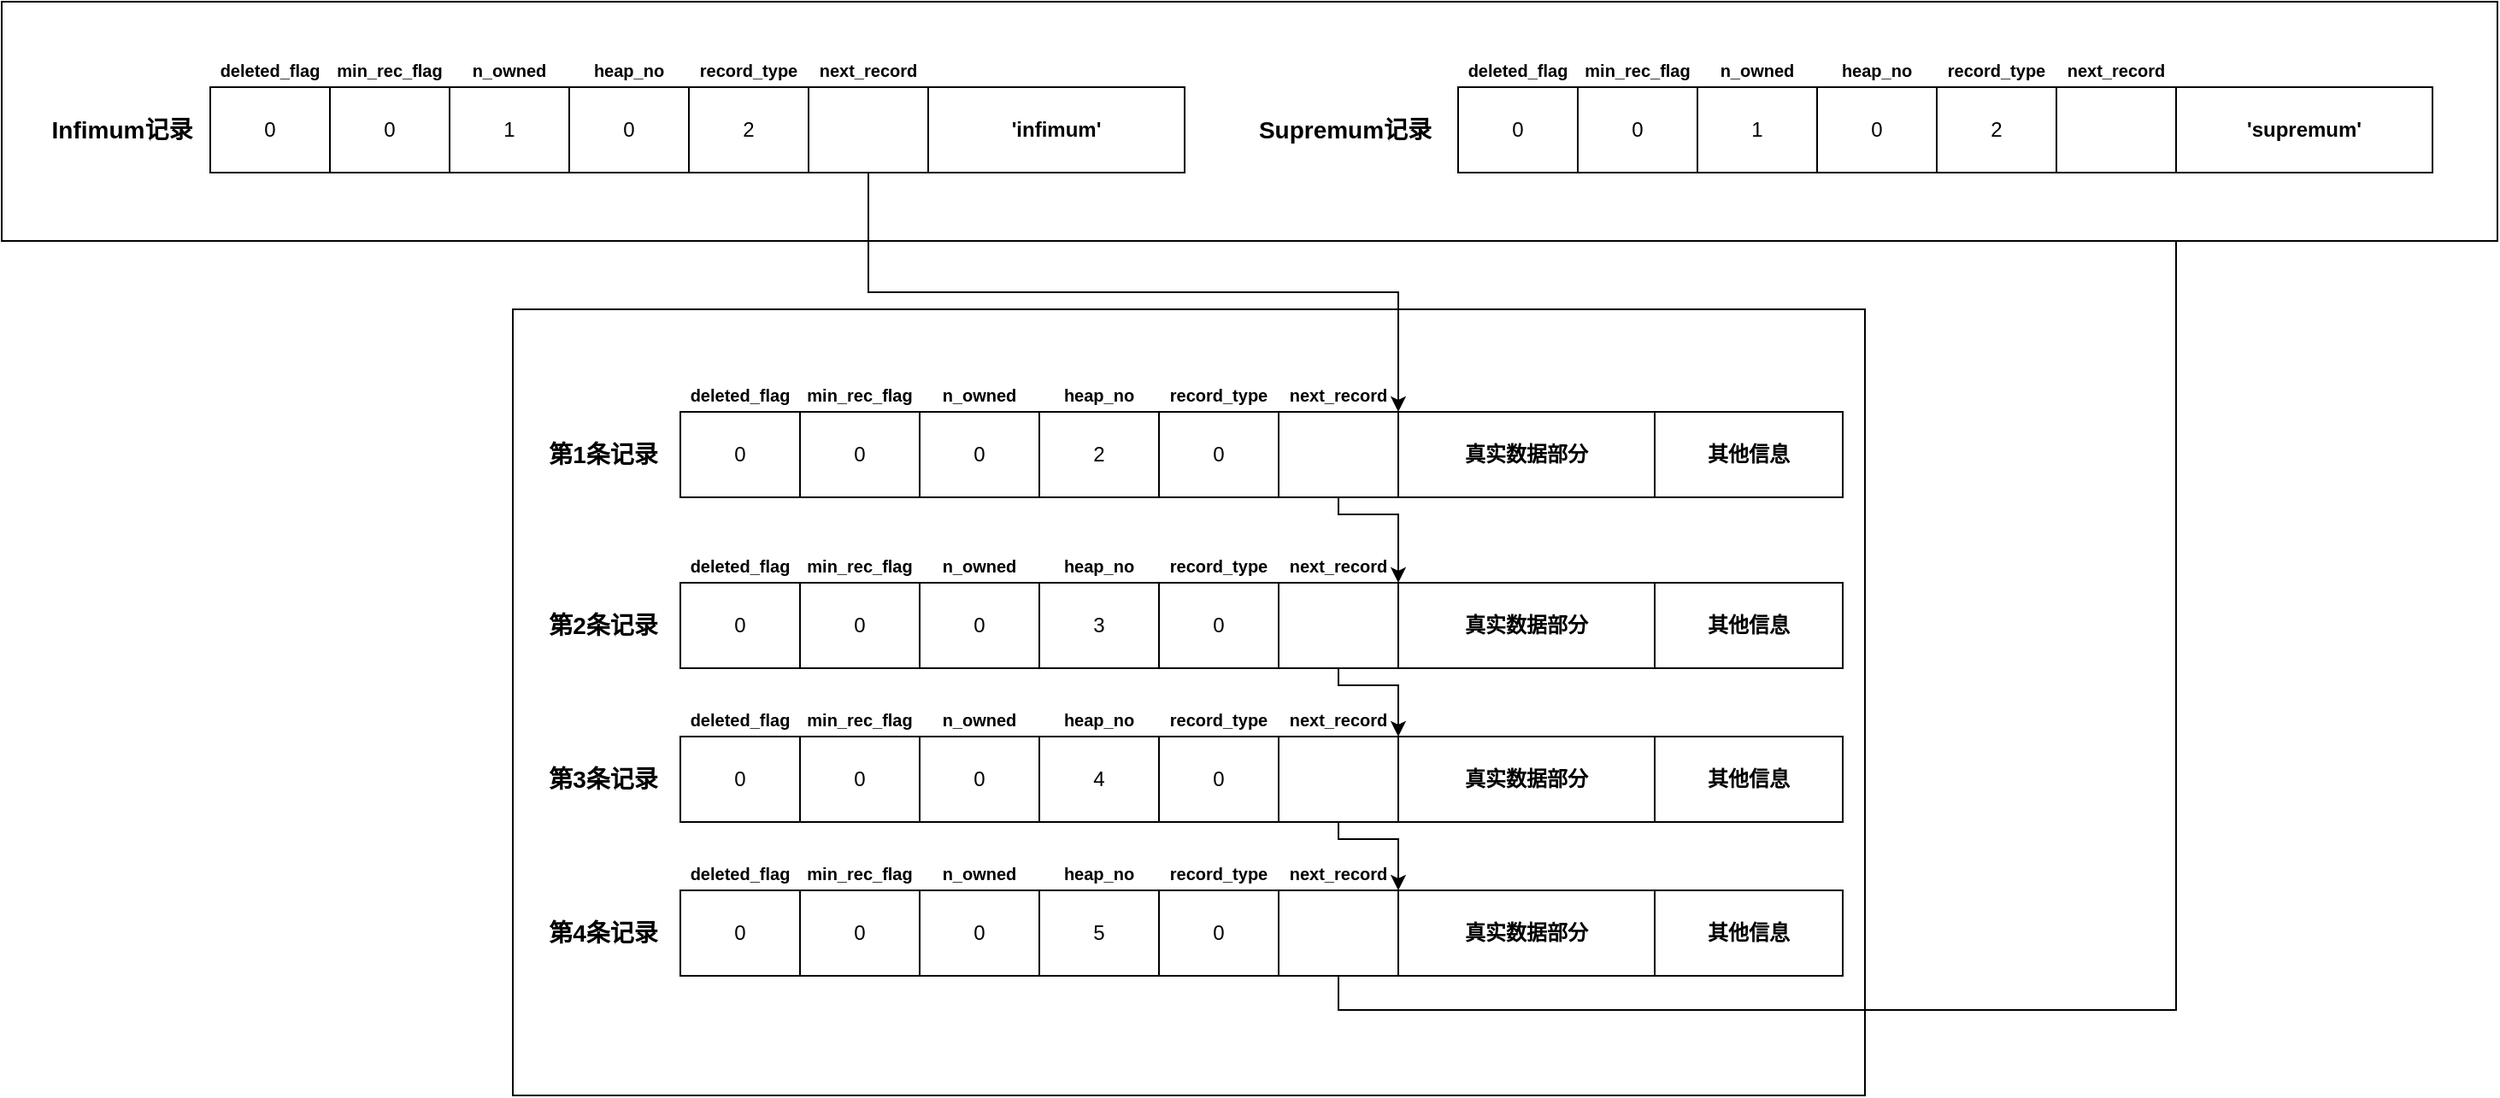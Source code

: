 <mxfile version="15.2.7" type="device"><diagram id="oY5gzs4fNJmkHxFsmwgs" name="第 1 页"><mxGraphModel dx="2290" dy="846" grid="1" gridSize="10" guides="1" tooltips="1" connect="1" arrows="1" fold="1" page="1" pageScale="1" pageWidth="827" pageHeight="1169" math="0" shadow="0"><root><mxCell id="0"/><mxCell id="1" parent="0"/><mxCell id="jvcfzouSwRUh6_X2hWty-1" value="" style="rounded=0;whiteSpace=wrap;html=1;" vertex="1" parent="1"><mxGeometry x="19" y="190" width="791" height="460" as="geometry"/></mxCell><mxCell id="jvcfzouSwRUh6_X2hWty-2" value="0" style="rounded=0;whiteSpace=wrap;html=1;" vertex="1" parent="1"><mxGeometry x="117" y="250" width="70" height="50" as="geometry"/></mxCell><mxCell id="jvcfzouSwRUh6_X2hWty-3" value="&lt;b&gt;&lt;font style=&quot;font-size: 10px&quot;&gt;deleted_flag&lt;/font&gt;&lt;/b&gt;" style="text;html=1;strokeColor=none;fillColor=none;align=center;verticalAlign=middle;whiteSpace=wrap;rounded=0;" vertex="1" parent="1"><mxGeometry x="132" y="230" width="40" height="20" as="geometry"/></mxCell><mxCell id="jvcfzouSwRUh6_X2hWty-4" value="0" style="rounded=0;whiteSpace=wrap;html=1;" vertex="1" parent="1"><mxGeometry x="187" y="250" width="70" height="50" as="geometry"/></mxCell><mxCell id="jvcfzouSwRUh6_X2hWty-5" value="&lt;b&gt;&lt;font style=&quot;font-size: 10px&quot;&gt;min_rec_flag&lt;/font&gt;&lt;/b&gt;" style="text;html=1;strokeColor=none;fillColor=none;align=center;verticalAlign=middle;whiteSpace=wrap;rounded=0;" vertex="1" parent="1"><mxGeometry x="202" y="230" width="40" height="20" as="geometry"/></mxCell><mxCell id="jvcfzouSwRUh6_X2hWty-7" value="0" style="rounded=0;whiteSpace=wrap;html=1;" vertex="1" parent="1"><mxGeometry x="257" y="250" width="70" height="50" as="geometry"/></mxCell><mxCell id="jvcfzouSwRUh6_X2hWty-8" value="&lt;b&gt;&lt;font style=&quot;font-size: 10px&quot;&gt;n_owned&lt;/font&gt;&lt;/b&gt;" style="text;html=1;strokeColor=none;fillColor=none;align=center;verticalAlign=middle;whiteSpace=wrap;rounded=0;" vertex="1" parent="1"><mxGeometry x="272" y="230" width="40" height="20" as="geometry"/></mxCell><mxCell id="jvcfzouSwRUh6_X2hWty-9" value="2" style="rounded=0;whiteSpace=wrap;html=1;" vertex="1" parent="1"><mxGeometry x="327" y="250" width="70" height="50" as="geometry"/></mxCell><mxCell id="jvcfzouSwRUh6_X2hWty-10" value="&lt;b&gt;&lt;font style=&quot;font-size: 10px&quot;&gt;heap_no&lt;/font&gt;&lt;/b&gt;" style="text;html=1;strokeColor=none;fillColor=none;align=center;verticalAlign=middle;whiteSpace=wrap;rounded=0;" vertex="1" parent="1"><mxGeometry x="342" y="230" width="40" height="20" as="geometry"/></mxCell><mxCell id="jvcfzouSwRUh6_X2hWty-11" value="0" style="rounded=0;whiteSpace=wrap;html=1;" vertex="1" parent="1"><mxGeometry x="397" y="250" width="70" height="50" as="geometry"/></mxCell><mxCell id="jvcfzouSwRUh6_X2hWty-12" value="&lt;b&gt;&lt;font style=&quot;font-size: 10px&quot;&gt;record_type&lt;/font&gt;&lt;/b&gt;" style="text;html=1;strokeColor=none;fillColor=none;align=center;verticalAlign=middle;whiteSpace=wrap;rounded=0;" vertex="1" parent="1"><mxGeometry x="412" y="230" width="40" height="20" as="geometry"/></mxCell><mxCell id="jvcfzouSwRUh6_X2hWty-67" style="edgeStyle=orthogonalEdgeStyle;rounded=0;orthogonalLoop=1;jettySize=auto;html=1;exitX=0.5;exitY=1;exitDx=0;exitDy=0;entryX=0;entryY=0;entryDx=0;entryDy=0;" edge="1" parent="1" source="jvcfzouSwRUh6_X2hWty-13" target="jvcfzouSwRUh6_X2hWty-34"><mxGeometry relative="1" as="geometry"><Array as="points"><mxPoint x="502" y="310"/><mxPoint x="537" y="310"/></Array></mxGeometry></mxCell><mxCell id="jvcfzouSwRUh6_X2hWty-13" value="" style="rounded=0;whiteSpace=wrap;html=1;" vertex="1" parent="1"><mxGeometry x="467" y="250" width="70" height="50" as="geometry"/></mxCell><mxCell id="jvcfzouSwRUh6_X2hWty-14" value="&lt;b&gt;&lt;font style=&quot;font-size: 10px&quot;&gt;next_record&lt;/font&gt;&lt;/b&gt;" style="text;html=1;strokeColor=none;fillColor=none;align=center;verticalAlign=middle;whiteSpace=wrap;rounded=0;" vertex="1" parent="1"><mxGeometry x="482" y="230" width="40" height="20" as="geometry"/></mxCell><mxCell id="jvcfzouSwRUh6_X2hWty-15" value="&lt;b&gt;真实数据部分&lt;/b&gt;" style="rounded=0;whiteSpace=wrap;html=1;" vertex="1" parent="1"><mxGeometry x="537" y="250" width="150" height="50" as="geometry"/></mxCell><mxCell id="jvcfzouSwRUh6_X2hWty-20" value="&lt;b&gt;其他信息&lt;/b&gt;" style="rounded=0;whiteSpace=wrap;html=1;" vertex="1" parent="1"><mxGeometry x="687" y="250" width="110" height="50" as="geometry"/></mxCell><mxCell id="jvcfzouSwRUh6_X2hWty-21" value="&lt;b&gt;&lt;font style=&quot;font-size: 14px&quot;&gt;第1条记录&lt;/font&gt;&lt;/b&gt;" style="text;html=1;strokeColor=none;fillColor=none;align=center;verticalAlign=middle;whiteSpace=wrap;rounded=0;" vertex="1" parent="1"><mxGeometry x="37" y="265" width="70" height="20" as="geometry"/></mxCell><mxCell id="jvcfzouSwRUh6_X2hWty-22" value="0" style="rounded=0;whiteSpace=wrap;html=1;" vertex="1" parent="1"><mxGeometry x="117" y="350" width="70" height="50" as="geometry"/></mxCell><mxCell id="jvcfzouSwRUh6_X2hWty-23" value="&lt;b&gt;&lt;font style=&quot;font-size: 10px&quot;&gt;deleted_flag&lt;/font&gt;&lt;/b&gt;" style="text;html=1;strokeColor=none;fillColor=none;align=center;verticalAlign=middle;whiteSpace=wrap;rounded=0;" vertex="1" parent="1"><mxGeometry x="132" y="330" width="40" height="20" as="geometry"/></mxCell><mxCell id="jvcfzouSwRUh6_X2hWty-24" value="0" style="rounded=0;whiteSpace=wrap;html=1;" vertex="1" parent="1"><mxGeometry x="187" y="350" width="70" height="50" as="geometry"/></mxCell><mxCell id="jvcfzouSwRUh6_X2hWty-25" value="&lt;b&gt;&lt;font style=&quot;font-size: 10px&quot;&gt;min_rec_flag&lt;/font&gt;&lt;/b&gt;" style="text;html=1;strokeColor=none;fillColor=none;align=center;verticalAlign=middle;whiteSpace=wrap;rounded=0;" vertex="1" parent="1"><mxGeometry x="202" y="330" width="40" height="20" as="geometry"/></mxCell><mxCell id="jvcfzouSwRUh6_X2hWty-26" value="0" style="rounded=0;whiteSpace=wrap;html=1;" vertex="1" parent="1"><mxGeometry x="257" y="350" width="70" height="50" as="geometry"/></mxCell><mxCell id="jvcfzouSwRUh6_X2hWty-27" value="&lt;b&gt;&lt;font style=&quot;font-size: 10px&quot;&gt;n_owned&lt;/font&gt;&lt;/b&gt;" style="text;html=1;strokeColor=none;fillColor=none;align=center;verticalAlign=middle;whiteSpace=wrap;rounded=0;" vertex="1" parent="1"><mxGeometry x="272" y="330" width="40" height="20" as="geometry"/></mxCell><mxCell id="jvcfzouSwRUh6_X2hWty-28" value="3" style="rounded=0;whiteSpace=wrap;html=1;" vertex="1" parent="1"><mxGeometry x="327" y="350" width="70" height="50" as="geometry"/></mxCell><mxCell id="jvcfzouSwRUh6_X2hWty-29" value="&lt;b&gt;&lt;font style=&quot;font-size: 10px&quot;&gt;heap_no&lt;/font&gt;&lt;/b&gt;" style="text;html=1;strokeColor=none;fillColor=none;align=center;verticalAlign=middle;whiteSpace=wrap;rounded=0;" vertex="1" parent="1"><mxGeometry x="342" y="330" width="40" height="20" as="geometry"/></mxCell><mxCell id="jvcfzouSwRUh6_X2hWty-30" value="0" style="rounded=0;whiteSpace=wrap;html=1;" vertex="1" parent="1"><mxGeometry x="397" y="350" width="70" height="50" as="geometry"/></mxCell><mxCell id="jvcfzouSwRUh6_X2hWty-31" value="&lt;b&gt;&lt;font style=&quot;font-size: 10px&quot;&gt;record_type&lt;/font&gt;&lt;/b&gt;" style="text;html=1;strokeColor=none;fillColor=none;align=center;verticalAlign=middle;whiteSpace=wrap;rounded=0;" vertex="1" parent="1"><mxGeometry x="412" y="330" width="40" height="20" as="geometry"/></mxCell><mxCell id="jvcfzouSwRUh6_X2hWty-68" style="edgeStyle=orthogonalEdgeStyle;rounded=0;orthogonalLoop=1;jettySize=auto;html=1;exitX=0.5;exitY=1;exitDx=0;exitDy=0;entryX=0;entryY=0;entryDx=0;entryDy=0;" edge="1" parent="1" source="jvcfzouSwRUh6_X2hWty-32" target="jvcfzouSwRUh6_X2hWty-49"><mxGeometry relative="1" as="geometry"><Array as="points"><mxPoint x="502" y="410"/><mxPoint x="537" y="410"/></Array></mxGeometry></mxCell><mxCell id="jvcfzouSwRUh6_X2hWty-32" value="" style="rounded=0;whiteSpace=wrap;html=1;" vertex="1" parent="1"><mxGeometry x="467" y="350" width="70" height="50" as="geometry"/></mxCell><mxCell id="jvcfzouSwRUh6_X2hWty-33" value="&lt;b&gt;&lt;font style=&quot;font-size: 10px&quot;&gt;next_record&lt;/font&gt;&lt;/b&gt;" style="text;html=1;strokeColor=none;fillColor=none;align=center;verticalAlign=middle;whiteSpace=wrap;rounded=0;" vertex="1" parent="1"><mxGeometry x="482" y="330" width="40" height="20" as="geometry"/></mxCell><mxCell id="jvcfzouSwRUh6_X2hWty-34" value="&lt;b&gt;真实数据部分&lt;/b&gt;" style="rounded=0;whiteSpace=wrap;html=1;" vertex="1" parent="1"><mxGeometry x="537" y="350" width="150" height="50" as="geometry"/></mxCell><mxCell id="jvcfzouSwRUh6_X2hWty-35" value="&lt;b&gt;其他信息&lt;/b&gt;" style="rounded=0;whiteSpace=wrap;html=1;" vertex="1" parent="1"><mxGeometry x="687" y="350" width="110" height="50" as="geometry"/></mxCell><mxCell id="jvcfzouSwRUh6_X2hWty-36" value="&lt;b&gt;&lt;font style=&quot;font-size: 14px&quot;&gt;第2条记录&lt;/font&gt;&lt;/b&gt;" style="text;html=1;strokeColor=none;fillColor=none;align=center;verticalAlign=middle;whiteSpace=wrap;rounded=0;" vertex="1" parent="1"><mxGeometry x="37" y="365" width="70" height="20" as="geometry"/></mxCell><mxCell id="jvcfzouSwRUh6_X2hWty-37" value="0" style="rounded=0;whiteSpace=wrap;html=1;" vertex="1" parent="1"><mxGeometry x="117" y="440" width="70" height="50" as="geometry"/></mxCell><mxCell id="jvcfzouSwRUh6_X2hWty-38" value="&lt;b&gt;&lt;font style=&quot;font-size: 10px&quot;&gt;deleted_flag&lt;/font&gt;&lt;/b&gt;" style="text;html=1;strokeColor=none;fillColor=none;align=center;verticalAlign=middle;whiteSpace=wrap;rounded=0;" vertex="1" parent="1"><mxGeometry x="132" y="420" width="40" height="20" as="geometry"/></mxCell><mxCell id="jvcfzouSwRUh6_X2hWty-39" value="0" style="rounded=0;whiteSpace=wrap;html=1;" vertex="1" parent="1"><mxGeometry x="187" y="440" width="70" height="50" as="geometry"/></mxCell><mxCell id="jvcfzouSwRUh6_X2hWty-40" value="&lt;b&gt;&lt;font style=&quot;font-size: 10px&quot;&gt;min_rec_flag&lt;/font&gt;&lt;/b&gt;" style="text;html=1;strokeColor=none;fillColor=none;align=center;verticalAlign=middle;whiteSpace=wrap;rounded=0;" vertex="1" parent="1"><mxGeometry x="202" y="420" width="40" height="20" as="geometry"/></mxCell><mxCell id="jvcfzouSwRUh6_X2hWty-41" value="0" style="rounded=0;whiteSpace=wrap;html=1;" vertex="1" parent="1"><mxGeometry x="257" y="440" width="70" height="50" as="geometry"/></mxCell><mxCell id="jvcfzouSwRUh6_X2hWty-42" value="&lt;b&gt;&lt;font style=&quot;font-size: 10px&quot;&gt;n_owned&lt;/font&gt;&lt;/b&gt;" style="text;html=1;strokeColor=none;fillColor=none;align=center;verticalAlign=middle;whiteSpace=wrap;rounded=0;" vertex="1" parent="1"><mxGeometry x="272" y="420" width="40" height="20" as="geometry"/></mxCell><mxCell id="jvcfzouSwRUh6_X2hWty-43" value="4" style="rounded=0;whiteSpace=wrap;html=1;" vertex="1" parent="1"><mxGeometry x="327" y="440" width="70" height="50" as="geometry"/></mxCell><mxCell id="jvcfzouSwRUh6_X2hWty-44" value="&lt;b&gt;&lt;font style=&quot;font-size: 10px&quot;&gt;heap_no&lt;/font&gt;&lt;/b&gt;" style="text;html=1;strokeColor=none;fillColor=none;align=center;verticalAlign=middle;whiteSpace=wrap;rounded=0;" vertex="1" parent="1"><mxGeometry x="342" y="420" width="40" height="20" as="geometry"/></mxCell><mxCell id="jvcfzouSwRUh6_X2hWty-45" value="0" style="rounded=0;whiteSpace=wrap;html=1;" vertex="1" parent="1"><mxGeometry x="397" y="440" width="70" height="50" as="geometry"/></mxCell><mxCell id="jvcfzouSwRUh6_X2hWty-46" value="&lt;b&gt;&lt;font style=&quot;font-size: 10px&quot;&gt;record_type&lt;/font&gt;&lt;/b&gt;" style="text;html=1;strokeColor=none;fillColor=none;align=center;verticalAlign=middle;whiteSpace=wrap;rounded=0;" vertex="1" parent="1"><mxGeometry x="412" y="420" width="40" height="20" as="geometry"/></mxCell><mxCell id="jvcfzouSwRUh6_X2hWty-103" style="edgeStyle=orthogonalEdgeStyle;rounded=0;orthogonalLoop=1;jettySize=auto;html=1;exitX=0.5;exitY=1;exitDx=0;exitDy=0;entryX=0;entryY=0;entryDx=0;entryDy=0;" edge="1" parent="1" source="jvcfzouSwRUh6_X2hWty-47" target="jvcfzouSwRUh6_X2hWty-64"><mxGeometry relative="1" as="geometry"><Array as="points"><mxPoint x="502" y="500"/><mxPoint x="537" y="500"/></Array></mxGeometry></mxCell><mxCell id="jvcfzouSwRUh6_X2hWty-47" value="" style="rounded=0;whiteSpace=wrap;html=1;" vertex="1" parent="1"><mxGeometry x="467" y="440" width="70" height="50" as="geometry"/></mxCell><mxCell id="jvcfzouSwRUh6_X2hWty-48" value="&lt;b&gt;&lt;font style=&quot;font-size: 10px&quot;&gt;next_record&lt;/font&gt;&lt;/b&gt;" style="text;html=1;strokeColor=none;fillColor=none;align=center;verticalAlign=middle;whiteSpace=wrap;rounded=0;" vertex="1" parent="1"><mxGeometry x="482" y="420" width="40" height="20" as="geometry"/></mxCell><mxCell id="jvcfzouSwRUh6_X2hWty-49" value="&lt;b&gt;真实数据部分&lt;/b&gt;" style="rounded=0;whiteSpace=wrap;html=1;" vertex="1" parent="1"><mxGeometry x="537" y="440" width="150" height="50" as="geometry"/></mxCell><mxCell id="jvcfzouSwRUh6_X2hWty-50" value="&lt;b&gt;其他信息&lt;/b&gt;" style="rounded=0;whiteSpace=wrap;html=1;" vertex="1" parent="1"><mxGeometry x="687" y="440" width="110" height="50" as="geometry"/></mxCell><mxCell id="jvcfzouSwRUh6_X2hWty-51" value="&lt;b&gt;&lt;font style=&quot;font-size: 14px&quot;&gt;第3条记录&lt;/font&gt;&lt;/b&gt;" style="text;html=1;strokeColor=none;fillColor=none;align=center;verticalAlign=middle;whiteSpace=wrap;rounded=0;" vertex="1" parent="1"><mxGeometry x="37" y="455" width="70" height="20" as="geometry"/></mxCell><mxCell id="jvcfzouSwRUh6_X2hWty-52" value="0" style="rounded=0;whiteSpace=wrap;html=1;" vertex="1" parent="1"><mxGeometry x="117" y="530" width="70" height="50" as="geometry"/></mxCell><mxCell id="jvcfzouSwRUh6_X2hWty-53" value="&lt;b&gt;&lt;font style=&quot;font-size: 10px&quot;&gt;deleted_flag&lt;/font&gt;&lt;/b&gt;" style="text;html=1;strokeColor=none;fillColor=none;align=center;verticalAlign=middle;whiteSpace=wrap;rounded=0;" vertex="1" parent="1"><mxGeometry x="132" y="510" width="40" height="20" as="geometry"/></mxCell><mxCell id="jvcfzouSwRUh6_X2hWty-54" value="0" style="rounded=0;whiteSpace=wrap;html=1;" vertex="1" parent="1"><mxGeometry x="187" y="530" width="70" height="50" as="geometry"/></mxCell><mxCell id="jvcfzouSwRUh6_X2hWty-55" value="&lt;b&gt;&lt;font style=&quot;font-size: 10px&quot;&gt;min_rec_flag&lt;/font&gt;&lt;/b&gt;" style="text;html=1;strokeColor=none;fillColor=none;align=center;verticalAlign=middle;whiteSpace=wrap;rounded=0;" vertex="1" parent="1"><mxGeometry x="202" y="510" width="40" height="20" as="geometry"/></mxCell><mxCell id="jvcfzouSwRUh6_X2hWty-56" value="0" style="rounded=0;whiteSpace=wrap;html=1;" vertex="1" parent="1"><mxGeometry x="257" y="530" width="70" height="50" as="geometry"/></mxCell><mxCell id="jvcfzouSwRUh6_X2hWty-57" value="&lt;b&gt;&lt;font style=&quot;font-size: 10px&quot;&gt;n_owned&lt;/font&gt;&lt;/b&gt;" style="text;html=1;strokeColor=none;fillColor=none;align=center;verticalAlign=middle;whiteSpace=wrap;rounded=0;" vertex="1" parent="1"><mxGeometry x="272" y="510" width="40" height="20" as="geometry"/></mxCell><mxCell id="jvcfzouSwRUh6_X2hWty-58" value="5" style="rounded=0;whiteSpace=wrap;html=1;" vertex="1" parent="1"><mxGeometry x="327" y="530" width="70" height="50" as="geometry"/></mxCell><mxCell id="jvcfzouSwRUh6_X2hWty-59" value="&lt;b&gt;&lt;font style=&quot;font-size: 10px&quot;&gt;heap_no&lt;/font&gt;&lt;/b&gt;" style="text;html=1;strokeColor=none;fillColor=none;align=center;verticalAlign=middle;whiteSpace=wrap;rounded=0;" vertex="1" parent="1"><mxGeometry x="342" y="510" width="40" height="20" as="geometry"/></mxCell><mxCell id="jvcfzouSwRUh6_X2hWty-60" value="0" style="rounded=0;whiteSpace=wrap;html=1;" vertex="1" parent="1"><mxGeometry x="397" y="530" width="70" height="50" as="geometry"/></mxCell><mxCell id="jvcfzouSwRUh6_X2hWty-61" value="&lt;b&gt;&lt;font style=&quot;font-size: 10px&quot;&gt;record_type&lt;/font&gt;&lt;/b&gt;" style="text;html=1;strokeColor=none;fillColor=none;align=center;verticalAlign=middle;whiteSpace=wrap;rounded=0;" vertex="1" parent="1"><mxGeometry x="412" y="510" width="40" height="20" as="geometry"/></mxCell><mxCell id="jvcfzouSwRUh6_X2hWty-102" style="edgeStyle=orthogonalEdgeStyle;rounded=0;orthogonalLoop=1;jettySize=auto;html=1;exitX=0.5;exitY=1;exitDx=0;exitDy=0;entryX=0;entryY=1;entryDx=0;entryDy=0;" edge="1" parent="1" source="jvcfzouSwRUh6_X2hWty-62" target="jvcfzouSwRUh6_X2hWty-99"><mxGeometry relative="1" as="geometry"/></mxCell><mxCell id="jvcfzouSwRUh6_X2hWty-62" value="" style="rounded=0;whiteSpace=wrap;html=1;" vertex="1" parent="1"><mxGeometry x="467" y="530" width="70" height="50" as="geometry"/></mxCell><mxCell id="jvcfzouSwRUh6_X2hWty-63" value="&lt;b&gt;&lt;font style=&quot;font-size: 10px&quot;&gt;next_record&lt;/font&gt;&lt;/b&gt;" style="text;html=1;strokeColor=none;fillColor=none;align=center;verticalAlign=middle;whiteSpace=wrap;rounded=0;" vertex="1" parent="1"><mxGeometry x="482" y="510" width="40" height="20" as="geometry"/></mxCell><mxCell id="jvcfzouSwRUh6_X2hWty-64" value="&lt;b&gt;真实数据部分&lt;/b&gt;" style="rounded=0;whiteSpace=wrap;html=1;" vertex="1" parent="1"><mxGeometry x="537" y="530" width="150" height="50" as="geometry"/></mxCell><mxCell id="jvcfzouSwRUh6_X2hWty-65" value="&lt;b&gt;其他信息&lt;/b&gt;" style="rounded=0;whiteSpace=wrap;html=1;" vertex="1" parent="1"><mxGeometry x="687" y="530" width="110" height="50" as="geometry"/></mxCell><mxCell id="jvcfzouSwRUh6_X2hWty-66" value="&lt;b&gt;&lt;font style=&quot;font-size: 14px&quot;&gt;第4条记录&lt;/font&gt;&lt;/b&gt;" style="text;html=1;strokeColor=none;fillColor=none;align=center;verticalAlign=middle;whiteSpace=wrap;rounded=0;" vertex="1" parent="1"><mxGeometry x="37" y="545" width="70" height="20" as="geometry"/></mxCell><mxCell id="jvcfzouSwRUh6_X2hWty-70" value="" style="rounded=0;whiteSpace=wrap;html=1;" vertex="1" parent="1"><mxGeometry x="-280" y="10" width="1460" height="140" as="geometry"/></mxCell><mxCell id="jvcfzouSwRUh6_X2hWty-71" value="0" style="rounded=0;whiteSpace=wrap;html=1;" vertex="1" parent="1"><mxGeometry x="-158" y="60" width="70" height="50" as="geometry"/></mxCell><mxCell id="jvcfzouSwRUh6_X2hWty-72" value="&lt;b&gt;&lt;font style=&quot;font-size: 10px&quot;&gt;deleted_flag&lt;/font&gt;&lt;/b&gt;" style="text;html=1;strokeColor=none;fillColor=none;align=center;verticalAlign=middle;whiteSpace=wrap;rounded=0;" vertex="1" parent="1"><mxGeometry x="-143" y="40" width="40" height="20" as="geometry"/></mxCell><mxCell id="jvcfzouSwRUh6_X2hWty-73" value="0" style="rounded=0;whiteSpace=wrap;html=1;" vertex="1" parent="1"><mxGeometry x="-88" y="60" width="70" height="50" as="geometry"/></mxCell><mxCell id="jvcfzouSwRUh6_X2hWty-74" value="&lt;b&gt;&lt;font style=&quot;font-size: 10px&quot;&gt;min_rec_flag&lt;/font&gt;&lt;/b&gt;" style="text;html=1;strokeColor=none;fillColor=none;align=center;verticalAlign=middle;whiteSpace=wrap;rounded=0;" vertex="1" parent="1"><mxGeometry x="-73" y="40" width="40" height="20" as="geometry"/></mxCell><mxCell id="jvcfzouSwRUh6_X2hWty-75" value="1" style="rounded=0;whiteSpace=wrap;html=1;" vertex="1" parent="1"><mxGeometry x="-18" y="60" width="70" height="50" as="geometry"/></mxCell><mxCell id="jvcfzouSwRUh6_X2hWty-76" value="&lt;b&gt;&lt;font style=&quot;font-size: 10px&quot;&gt;n_owned&lt;/font&gt;&lt;/b&gt;" style="text;html=1;strokeColor=none;fillColor=none;align=center;verticalAlign=middle;whiteSpace=wrap;rounded=0;" vertex="1" parent="1"><mxGeometry x="-3" y="40" width="40" height="20" as="geometry"/></mxCell><mxCell id="jvcfzouSwRUh6_X2hWty-77" value="0" style="rounded=0;whiteSpace=wrap;html=1;" vertex="1" parent="1"><mxGeometry x="52" y="60" width="70" height="50" as="geometry"/></mxCell><mxCell id="jvcfzouSwRUh6_X2hWty-78" value="&lt;b&gt;&lt;font style=&quot;font-size: 10px&quot;&gt;heap_no&lt;/font&gt;&lt;/b&gt;" style="text;html=1;strokeColor=none;fillColor=none;align=center;verticalAlign=middle;whiteSpace=wrap;rounded=0;" vertex="1" parent="1"><mxGeometry x="67" y="40" width="40" height="20" as="geometry"/></mxCell><mxCell id="jvcfzouSwRUh6_X2hWty-79" value="2" style="rounded=0;whiteSpace=wrap;html=1;" vertex="1" parent="1"><mxGeometry x="122" y="60" width="70" height="50" as="geometry"/></mxCell><mxCell id="jvcfzouSwRUh6_X2hWty-80" value="&lt;b&gt;&lt;font style=&quot;font-size: 10px&quot;&gt;record_type&lt;/font&gt;&lt;/b&gt;" style="text;html=1;strokeColor=none;fillColor=none;align=center;verticalAlign=middle;whiteSpace=wrap;rounded=0;" vertex="1" parent="1"><mxGeometry x="137" y="40" width="40" height="20" as="geometry"/></mxCell><mxCell id="jvcfzouSwRUh6_X2hWty-86" style="edgeStyle=orthogonalEdgeStyle;rounded=0;orthogonalLoop=1;jettySize=auto;html=1;exitX=0.5;exitY=1;exitDx=0;exitDy=0;entryX=0;entryY=0;entryDx=0;entryDy=0;" edge="1" parent="1" source="jvcfzouSwRUh6_X2hWty-81" target="jvcfzouSwRUh6_X2hWty-15"><mxGeometry relative="1" as="geometry"/></mxCell><mxCell id="jvcfzouSwRUh6_X2hWty-81" value="" style="rounded=0;whiteSpace=wrap;html=1;" vertex="1" parent="1"><mxGeometry x="192" y="60" width="70" height="50" as="geometry"/></mxCell><mxCell id="jvcfzouSwRUh6_X2hWty-82" value="&lt;b&gt;&lt;font style=&quot;font-size: 10px&quot;&gt;next_record&lt;/font&gt;&lt;/b&gt;" style="text;html=1;strokeColor=none;fillColor=none;align=center;verticalAlign=middle;whiteSpace=wrap;rounded=0;" vertex="1" parent="1"><mxGeometry x="207" y="40" width="40" height="20" as="geometry"/></mxCell><mxCell id="jvcfzouSwRUh6_X2hWty-83" value="&lt;b&gt;'infimum'&lt;/b&gt;" style="rounded=0;whiteSpace=wrap;html=1;" vertex="1" parent="1"><mxGeometry x="262" y="60" width="150" height="50" as="geometry"/></mxCell><mxCell id="jvcfzouSwRUh6_X2hWty-85" value="&lt;b&gt;&lt;font style=&quot;font-size: 14px&quot;&gt;Infimum记录&lt;/font&gt;&lt;/b&gt;" style="text;html=1;strokeColor=none;fillColor=none;align=center;verticalAlign=middle;whiteSpace=wrap;rounded=0;" vertex="1" parent="1"><mxGeometry x="-261" y="75" width="103" height="20" as="geometry"/></mxCell><mxCell id="jvcfzouSwRUh6_X2hWty-87" value="0" style="rounded=0;whiteSpace=wrap;html=1;" vertex="1" parent="1"><mxGeometry x="572" y="60" width="70" height="50" as="geometry"/></mxCell><mxCell id="jvcfzouSwRUh6_X2hWty-88" value="&lt;b&gt;&lt;font style=&quot;font-size: 10px&quot;&gt;deleted_flag&lt;/font&gt;&lt;/b&gt;" style="text;html=1;strokeColor=none;fillColor=none;align=center;verticalAlign=middle;whiteSpace=wrap;rounded=0;" vertex="1" parent="1"><mxGeometry x="587" y="40" width="40" height="20" as="geometry"/></mxCell><mxCell id="jvcfzouSwRUh6_X2hWty-89" value="0" style="rounded=0;whiteSpace=wrap;html=1;" vertex="1" parent="1"><mxGeometry x="642" y="60" width="70" height="50" as="geometry"/></mxCell><mxCell id="jvcfzouSwRUh6_X2hWty-90" value="&lt;b&gt;&lt;font style=&quot;font-size: 10px&quot;&gt;min_rec_flag&lt;/font&gt;&lt;/b&gt;" style="text;html=1;strokeColor=none;fillColor=none;align=center;verticalAlign=middle;whiteSpace=wrap;rounded=0;" vertex="1" parent="1"><mxGeometry x="657" y="40" width="40" height="20" as="geometry"/></mxCell><mxCell id="jvcfzouSwRUh6_X2hWty-91" value="1" style="rounded=0;whiteSpace=wrap;html=1;" vertex="1" parent="1"><mxGeometry x="712" y="60" width="70" height="50" as="geometry"/></mxCell><mxCell id="jvcfzouSwRUh6_X2hWty-92" value="&lt;b&gt;&lt;font style=&quot;font-size: 10px&quot;&gt;n_owned&lt;/font&gt;&lt;/b&gt;" style="text;html=1;strokeColor=none;fillColor=none;align=center;verticalAlign=middle;whiteSpace=wrap;rounded=0;" vertex="1" parent="1"><mxGeometry x="727" y="40" width="40" height="20" as="geometry"/></mxCell><mxCell id="jvcfzouSwRUh6_X2hWty-93" value="0" style="rounded=0;whiteSpace=wrap;html=1;" vertex="1" parent="1"><mxGeometry x="782" y="60" width="70" height="50" as="geometry"/></mxCell><mxCell id="jvcfzouSwRUh6_X2hWty-94" value="&lt;b&gt;&lt;font style=&quot;font-size: 10px&quot;&gt;heap_no&lt;/font&gt;&lt;/b&gt;" style="text;html=1;strokeColor=none;fillColor=none;align=center;verticalAlign=middle;whiteSpace=wrap;rounded=0;" vertex="1" parent="1"><mxGeometry x="797" y="40" width="40" height="20" as="geometry"/></mxCell><mxCell id="jvcfzouSwRUh6_X2hWty-95" value="2" style="rounded=0;whiteSpace=wrap;html=1;" vertex="1" parent="1"><mxGeometry x="852" y="60" width="70" height="50" as="geometry"/></mxCell><mxCell id="jvcfzouSwRUh6_X2hWty-96" value="&lt;b&gt;&lt;font style=&quot;font-size: 10px&quot;&gt;record_type&lt;/font&gt;&lt;/b&gt;" style="text;html=1;strokeColor=none;fillColor=none;align=center;verticalAlign=middle;whiteSpace=wrap;rounded=0;" vertex="1" parent="1"><mxGeometry x="867" y="40" width="40" height="20" as="geometry"/></mxCell><mxCell id="jvcfzouSwRUh6_X2hWty-97" value="" style="rounded=0;whiteSpace=wrap;html=1;" vertex="1" parent="1"><mxGeometry x="922" y="60" width="70" height="50" as="geometry"/></mxCell><mxCell id="jvcfzouSwRUh6_X2hWty-98" value="&lt;b&gt;&lt;font style=&quot;font-size: 10px&quot;&gt;next_record&lt;/font&gt;&lt;/b&gt;" style="text;html=1;strokeColor=none;fillColor=none;align=center;verticalAlign=middle;whiteSpace=wrap;rounded=0;" vertex="1" parent="1"><mxGeometry x="937" y="40" width="40" height="20" as="geometry"/></mxCell><mxCell id="jvcfzouSwRUh6_X2hWty-99" value="&lt;b&gt;'supremum'&lt;/b&gt;" style="rounded=0;whiteSpace=wrap;html=1;" vertex="1" parent="1"><mxGeometry x="992" y="60" width="150" height="50" as="geometry"/></mxCell><mxCell id="jvcfzouSwRUh6_X2hWty-101" value="&lt;b&gt;&lt;font style=&quot;font-size: 14px&quot;&gt;Supremum记录&lt;/font&gt;&lt;/b&gt;" style="text;html=1;strokeColor=none;fillColor=none;align=center;verticalAlign=middle;whiteSpace=wrap;rounded=0;" vertex="1" parent="1"><mxGeometry x="440" y="75" width="132" height="20" as="geometry"/></mxCell></root></mxGraphModel></diagram></mxfile>